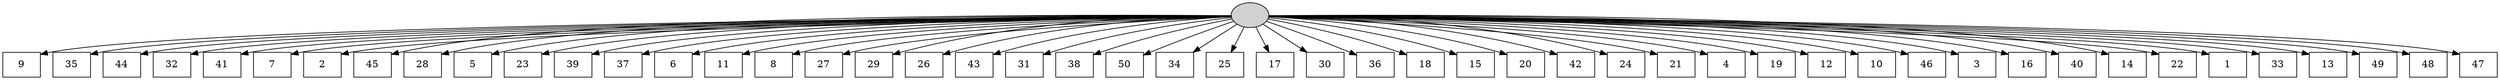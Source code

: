 digraph G {
0[style=filled, fillcolor=grey82, label=""];
1[shape=box,style=filled, fillcolor=white,label="9\n"];
2[shape=box,style=filled, fillcolor=white,label="35\n"];
3[shape=box,style=filled, fillcolor=white,label="44\n"];
4[shape=box,style=filled, fillcolor=white,label="32\n"];
5[shape=box,style=filled, fillcolor=white,label="41\n"];
6[shape=box,style=filled, fillcolor=white,label="7\n"];
7[shape=box,style=filled, fillcolor=white,label="2\n"];
8[shape=box,style=filled, fillcolor=white,label="45\n"];
9[shape=box,style=filled, fillcolor=white,label="28\n"];
10[shape=box,style=filled, fillcolor=white,label="5\n"];
11[shape=box,style=filled, fillcolor=white,label="23\n"];
12[shape=box,style=filled, fillcolor=white,label="39\n"];
13[shape=box,style=filled, fillcolor=white,label="37\n"];
14[shape=box,style=filled, fillcolor=white,label="6\n"];
15[shape=box,style=filled, fillcolor=white,label="11\n"];
16[shape=box,style=filled, fillcolor=white,label="8\n"];
17[shape=box,style=filled, fillcolor=white,label="27\n"];
18[shape=box,style=filled, fillcolor=white,label="29\n"];
19[shape=box,style=filled, fillcolor=white,label="26\n"];
20[shape=box,style=filled, fillcolor=white,label="43\n"];
21[shape=box,style=filled, fillcolor=white,label="31\n"];
22[shape=box,style=filled, fillcolor=white,label="38\n"];
23[shape=box,style=filled, fillcolor=white,label="50\n"];
24[shape=box,style=filled, fillcolor=white,label="34\n"];
25[shape=box,style=filled, fillcolor=white,label="25\n"];
26[shape=box,style=filled, fillcolor=white,label="17\n"];
27[shape=box,style=filled, fillcolor=white,label="30\n"];
28[shape=box,style=filled, fillcolor=white,label="36\n"];
29[shape=box,style=filled, fillcolor=white,label="18\n"];
30[shape=box,style=filled, fillcolor=white,label="15\n"];
31[shape=box,style=filled, fillcolor=white,label="20\n"];
32[shape=box,style=filled, fillcolor=white,label="42\n"];
33[shape=box,style=filled, fillcolor=white,label="24\n"];
34[shape=box,style=filled, fillcolor=white,label="21\n"];
35[shape=box,style=filled, fillcolor=white,label="4\n"];
36[shape=box,style=filled, fillcolor=white,label="19\n"];
37[shape=box,style=filled, fillcolor=white,label="12\n"];
38[shape=box,style=filled, fillcolor=white,label="10\n"];
39[shape=box,style=filled, fillcolor=white,label="46\n"];
40[shape=box,style=filled, fillcolor=white,label="3\n"];
41[shape=box,style=filled, fillcolor=white,label="16\n"];
42[shape=box,style=filled, fillcolor=white,label="40\n"];
43[shape=box,style=filled, fillcolor=white,label="14\n"];
44[shape=box,style=filled, fillcolor=white,label="22\n"];
45[shape=box,style=filled, fillcolor=white,label="1\n"];
46[shape=box,style=filled, fillcolor=white,label="33\n"];
47[shape=box,style=filled, fillcolor=white,label="13\n"];
48[shape=box,style=filled, fillcolor=white,label="49\n"];
49[shape=box,style=filled, fillcolor=white,label="48\n"];
50[shape=box,style=filled, fillcolor=white,label="47\n"];
0->1 ;
0->2 ;
0->3 ;
0->4 ;
0->5 ;
0->6 ;
0->7 ;
0->8 ;
0->9 ;
0->10 ;
0->11 ;
0->12 ;
0->13 ;
0->14 ;
0->15 ;
0->16 ;
0->17 ;
0->18 ;
0->19 ;
0->20 ;
0->21 ;
0->22 ;
0->23 ;
0->24 ;
0->25 ;
0->26 ;
0->27 ;
0->28 ;
0->29 ;
0->30 ;
0->31 ;
0->32 ;
0->33 ;
0->34 ;
0->35 ;
0->36 ;
0->37 ;
0->38 ;
0->39 ;
0->40 ;
0->41 ;
0->42 ;
0->43 ;
0->44 ;
0->45 ;
0->46 ;
0->47 ;
0->48 ;
0->49 ;
0->50 ;
}
